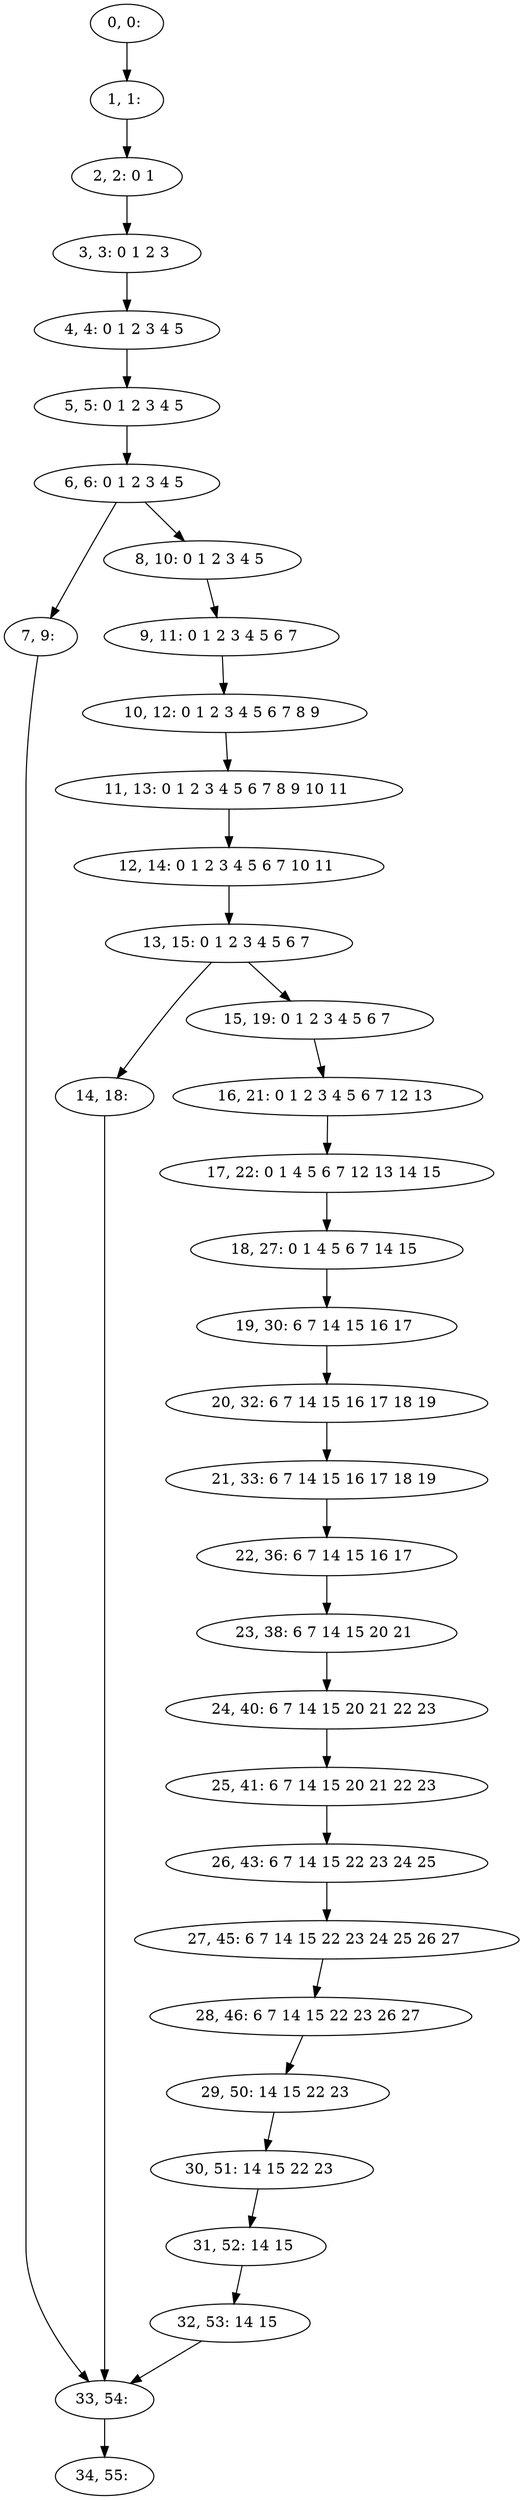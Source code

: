 digraph G {
0[label="0, 0: "];
1[label="1, 1: "];
2[label="2, 2: 0 1 "];
3[label="3, 3: 0 1 2 3 "];
4[label="4, 4: 0 1 2 3 4 5 "];
5[label="5, 5: 0 1 2 3 4 5 "];
6[label="6, 6: 0 1 2 3 4 5 "];
7[label="7, 9: "];
8[label="8, 10: 0 1 2 3 4 5 "];
9[label="9, 11: 0 1 2 3 4 5 6 7 "];
10[label="10, 12: 0 1 2 3 4 5 6 7 8 9 "];
11[label="11, 13: 0 1 2 3 4 5 6 7 8 9 10 11 "];
12[label="12, 14: 0 1 2 3 4 5 6 7 10 11 "];
13[label="13, 15: 0 1 2 3 4 5 6 7 "];
14[label="14, 18: "];
15[label="15, 19: 0 1 2 3 4 5 6 7 "];
16[label="16, 21: 0 1 2 3 4 5 6 7 12 13 "];
17[label="17, 22: 0 1 4 5 6 7 12 13 14 15 "];
18[label="18, 27: 0 1 4 5 6 7 14 15 "];
19[label="19, 30: 6 7 14 15 16 17 "];
20[label="20, 32: 6 7 14 15 16 17 18 19 "];
21[label="21, 33: 6 7 14 15 16 17 18 19 "];
22[label="22, 36: 6 7 14 15 16 17 "];
23[label="23, 38: 6 7 14 15 20 21 "];
24[label="24, 40: 6 7 14 15 20 21 22 23 "];
25[label="25, 41: 6 7 14 15 20 21 22 23 "];
26[label="26, 43: 6 7 14 15 22 23 24 25 "];
27[label="27, 45: 6 7 14 15 22 23 24 25 26 27 "];
28[label="28, 46: 6 7 14 15 22 23 26 27 "];
29[label="29, 50: 14 15 22 23 "];
30[label="30, 51: 14 15 22 23 "];
31[label="31, 52: 14 15 "];
32[label="32, 53: 14 15 "];
33[label="33, 54: "];
34[label="34, 55: "];
0->1 ;
1->2 ;
2->3 ;
3->4 ;
4->5 ;
5->6 ;
6->7 ;
6->8 ;
7->33 ;
8->9 ;
9->10 ;
10->11 ;
11->12 ;
12->13 ;
13->14 ;
13->15 ;
14->33 ;
15->16 ;
16->17 ;
17->18 ;
18->19 ;
19->20 ;
20->21 ;
21->22 ;
22->23 ;
23->24 ;
24->25 ;
25->26 ;
26->27 ;
27->28 ;
28->29 ;
29->30 ;
30->31 ;
31->32 ;
32->33 ;
33->34 ;
}
